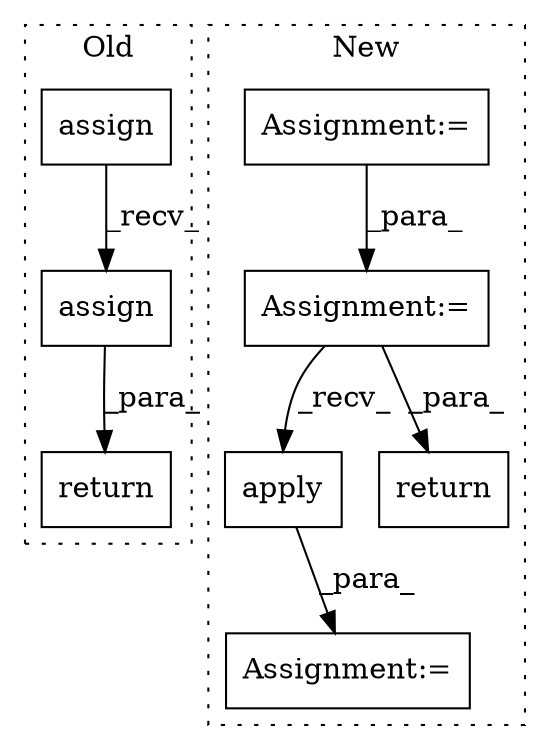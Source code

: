 digraph G {
subgraph cluster0 {
1 [label="assign" a="32" s="36187,36197" l="7,1" shape="box"];
3 [label="return" a="41" s="36174" l="7" shape="box"];
8 [label="assign" a="32" s="36199,36279" l="7,1" shape="box"];
label = "Old";
style="dotted";
}
subgraph cluster1 {
2 [label="apply" a="32" s="36821,36864" l="6,1" shape="box"];
4 [label="Assignment:=" a="7" s="35881" l="1" shape="box"];
5 [label="Assignment:=" a="7" s="36802" l="1" shape="box"];
6 [label="Assignment:=" a="7" s="36595" l="1" shape="box"];
7 [label="return" a="41" s="36875" l="7" shape="box"];
label = "New";
style="dotted";
}
1 -> 8 [label="_recv_"];
2 -> 5 [label="_para_"];
4 -> 6 [label="_para_"];
6 -> 2 [label="_recv_"];
6 -> 7 [label="_para_"];
8 -> 3 [label="_para_"];
}
